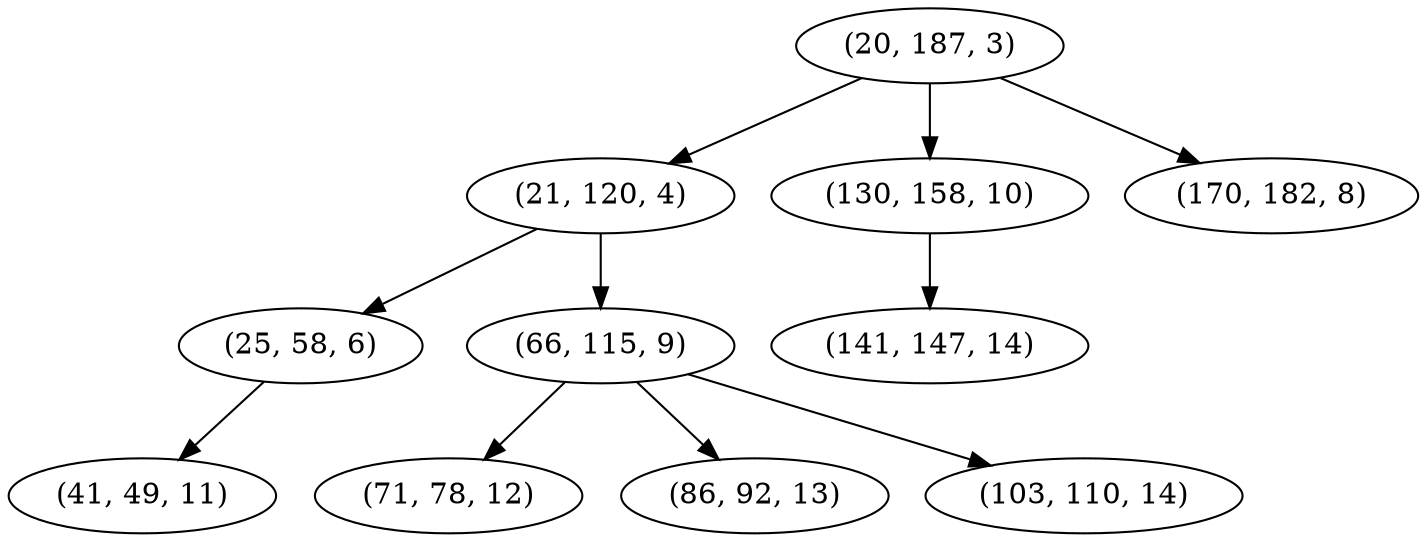 digraph tree {
    "(20, 187, 3)";
    "(21, 120, 4)";
    "(25, 58, 6)";
    "(41, 49, 11)";
    "(66, 115, 9)";
    "(71, 78, 12)";
    "(86, 92, 13)";
    "(103, 110, 14)";
    "(130, 158, 10)";
    "(141, 147, 14)";
    "(170, 182, 8)";
    "(20, 187, 3)" -> "(21, 120, 4)";
    "(20, 187, 3)" -> "(130, 158, 10)";
    "(20, 187, 3)" -> "(170, 182, 8)";
    "(21, 120, 4)" -> "(25, 58, 6)";
    "(21, 120, 4)" -> "(66, 115, 9)";
    "(25, 58, 6)" -> "(41, 49, 11)";
    "(66, 115, 9)" -> "(71, 78, 12)";
    "(66, 115, 9)" -> "(86, 92, 13)";
    "(66, 115, 9)" -> "(103, 110, 14)";
    "(130, 158, 10)" -> "(141, 147, 14)";
}
